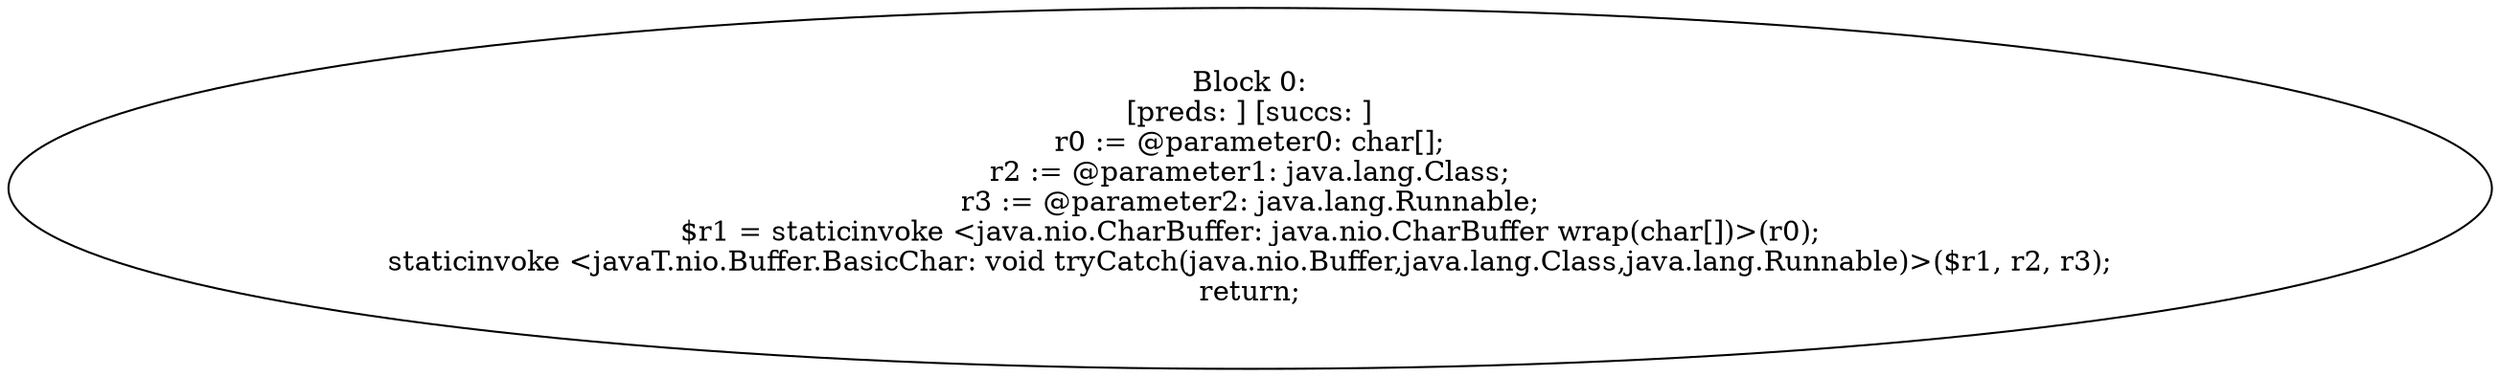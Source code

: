 digraph "unitGraph" {
    "Block 0:
[preds: ] [succs: ]
r0 := @parameter0: char[];
r2 := @parameter1: java.lang.Class;
r3 := @parameter2: java.lang.Runnable;
$r1 = staticinvoke <java.nio.CharBuffer: java.nio.CharBuffer wrap(char[])>(r0);
staticinvoke <javaT.nio.Buffer.BasicChar: void tryCatch(java.nio.Buffer,java.lang.Class,java.lang.Runnable)>($r1, r2, r3);
return;
"
}
